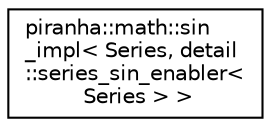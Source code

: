 digraph "Graphical Class Hierarchy"
{
  edge [fontname="Helvetica",fontsize="10",labelfontname="Helvetica",labelfontsize="10"];
  node [fontname="Helvetica",fontsize="10",shape=record];
  rankdir="LR";
  Node0 [label="piranha::math::sin\l_impl\< Series, detail\l::series_sin_enabler\<\l Series \> \>",height=0.2,width=0.4,color="black", fillcolor="white", style="filled",URL="$structpiranha_1_1math_1_1sin__impl_3_01_series_00_01detail_1_1series__sin__enabler_3_01_series_01_4_01_4.html",tooltip="Specialisation of the piranha::math::sin() functor for piranha::series. "];
}
